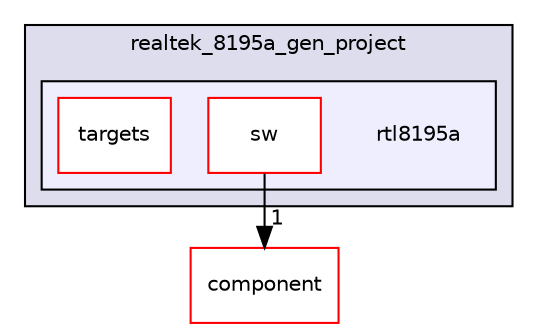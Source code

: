 digraph "rtl8195a" {
  compound=true
  node [ fontsize="10", fontname="Helvetica"];
  edge [ labelfontsize="10", labelfontname="Helvetica"];
  subgraph clusterdir_4d8a5561b87cbdbe66a2580ebcb931d0 {
    graph [ bgcolor="#ddddee", pencolor="black", label="realtek_8195a_gen_project" fontname="Helvetica", fontsize="10", URL="dir_4d8a5561b87cbdbe66a2580ebcb931d0.html"]
  subgraph clusterdir_d55a6639c0ef2e769c54f3d73fdcd6ae {
    graph [ bgcolor="#eeeeff", pencolor="black", label="" URL="dir_d55a6639c0ef2e769c54f3d73fdcd6ae.html"];
    dir_d55a6639c0ef2e769c54f3d73fdcd6ae [shape=plaintext label="rtl8195a"];
    dir_218701c72f38a637f56ccea9eb201b28 [shape=box label="sw" color="red" fillcolor="white" style="filled" URL="dir_218701c72f38a637f56ccea9eb201b28.html"];
    dir_8acf078cde74327c39fc8fcd0ca1e69f [shape=box label="targets" color="red" fillcolor="white" style="filled" URL="dir_8acf078cde74327c39fc8fcd0ca1e69f.html"];
  }
  }
  dir_da6bad2e2c5a50fa6b6edae596f8e89f [shape=box label="component" fillcolor="white" style="filled" color="red" URL="dir_da6bad2e2c5a50fa6b6edae596f8e89f.html"];
  dir_218701c72f38a637f56ccea9eb201b28->dir_da6bad2e2c5a50fa6b6edae596f8e89f [headlabel="1", labeldistance=1.5 headhref="dir_000004_000014.html"];
}
